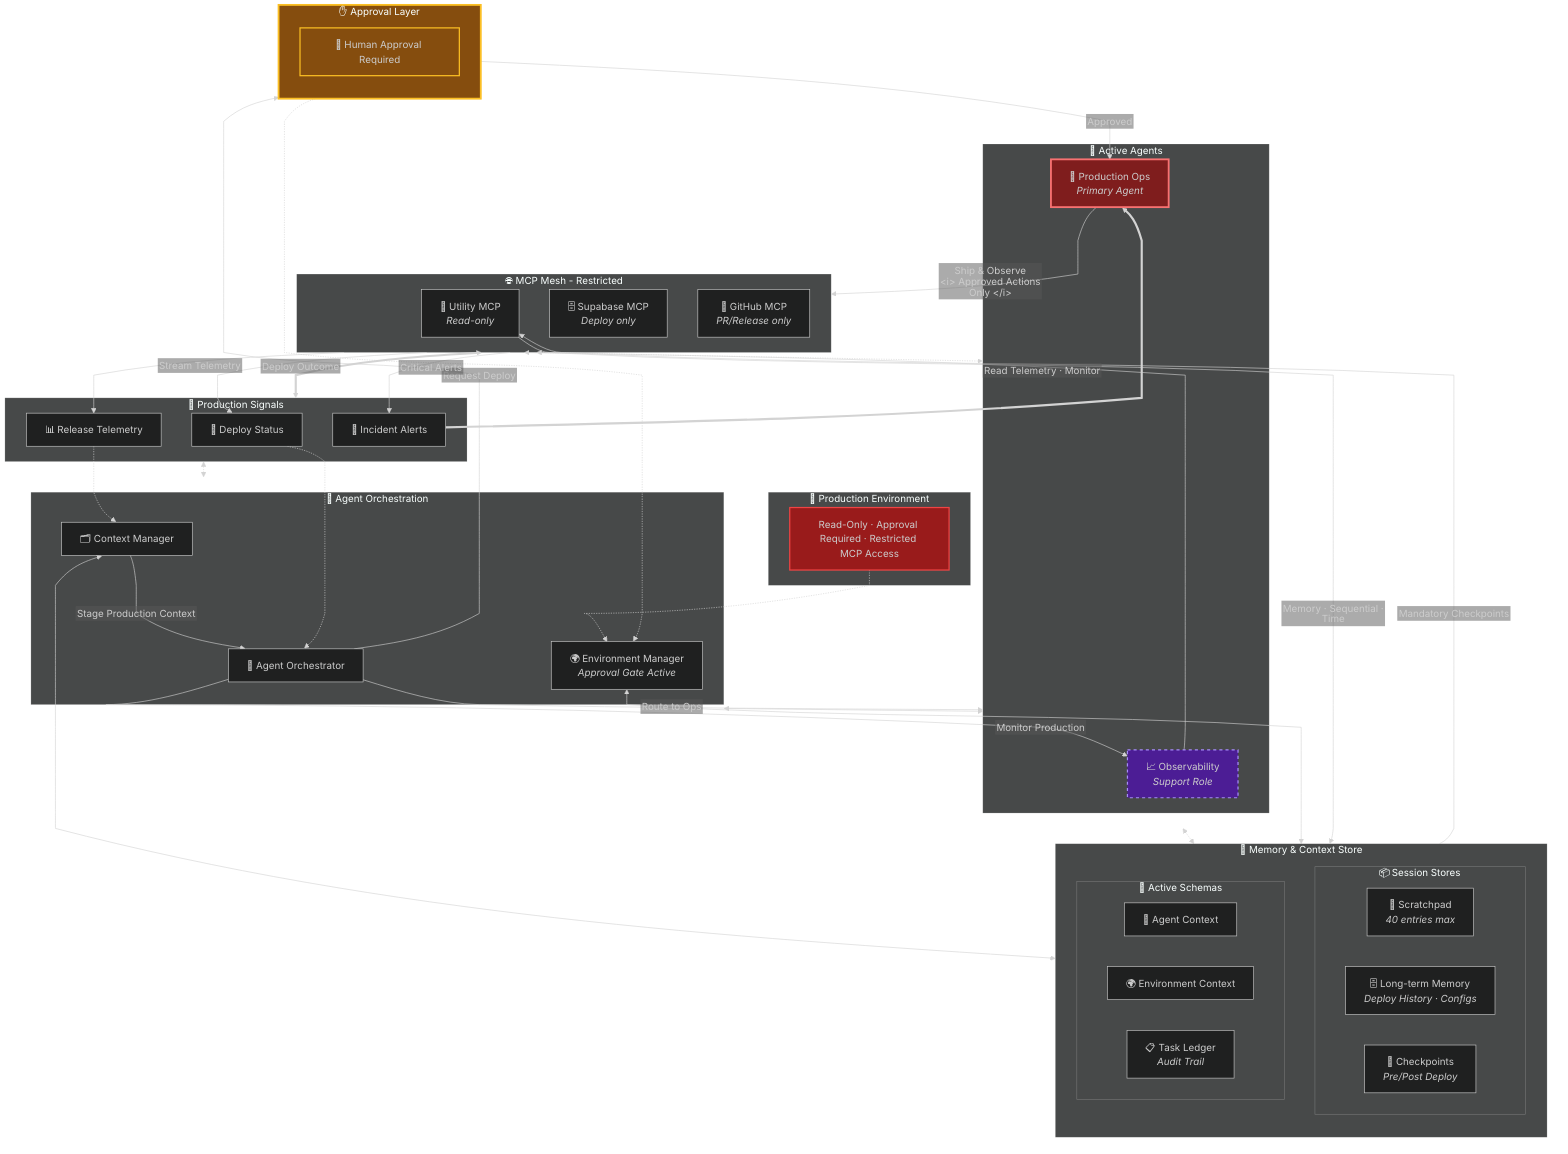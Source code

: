 %%{init: { "theme": "dark", "fontFamily": "Inter", "flowchart": { "htmlLabels": false, "curve": "monotoneX" } }}%%
flowchart TB
    subgraph ENV["🚀 Production Environment"]
        direction TB
        ENV_LABEL["Read-Only · Approval Required · Restricted MCP Access"]
    end

    subgraph ORCH["🧠 Agent Orchestration"]
        direction TB
        AO["🤖 Agent Orchestrator"]
        CM["🗂️ Context Manager"]
        EM["🌍 Environment Manager<br/><i>Approval Gate Active</i>"]
    end

    subgraph AGENTS["👥 Active Agents"]
        direction LR
        OPS["🚀 Production Ops<br/><i>Primary Agent</i>"]
        OBS["📈 Observability<br/><i>Support Role</i>"]
    end

    subgraph MEMORY["🧠 Memory & Context Store"]
        direction TB
        subgraph STORES["📦 Session Stores"]
            direction LR
            SCRATCH["📝 Scratchpad<br/><i>40 entries max</i>"]
            LTM["🗄️ Long-term Memory<br/><i>Deploy History · Configs</i>"]
            CHKPT["📸 Checkpoints<br/><i>Pre/Post Deploy</i>"]
        end
        subgraph SCHEMAS["📐 Active Schemas"]
            direction LR
            AGENT_CTX["📄 Agent Context"]
            ENV_CTX["🌍 Environment Context"]
            TASK_LED["📋 Task Ledger<br/><i>Audit Trail</i>"]
        end
    end

    subgraph MCP["🌐 MCP Mesh - Restricted"]
        direction LR
        UT["🧰 Utility MCP<br/><i>Read-only</i>"]
        SUP["🗄️ Supabase MCP<br/><i>Deploy only</i>"]
        GH["📁 GitHub MCP<br/><i>PR/Release only</i>"]
    end

    subgraph SIGNALS["📡 Production Signals"]
        direction TB
        DEPLOY["🎯 Deploy Status"]
        TELEM["📊 Release Telemetry"]
        INCIDENT["🚨 Incident Alerts"]
    end

    subgraph APPROVAL["✋ Approval Layer"]
        direction TB
        HUMAN["👤 Human Approval Required"]
    end

    %% Orchestration Flow
    ENV_LABEL -.-> EM
    CM -- "Stage Production Context" --> AO
    AO -- "Route to Ops" --> AGENTS
    
    %% Agent-specific workflows with approval
    AO -- "Request Deploy" --> APPROVAL
    APPROVAL -- "Approved" --> OPS
    AO -- "Monitor Production" --> OBS

    %% Agent → MCP interactions (restricted)
    OPS -- "Ship & Observe<br/><i>Approved Actions Only</i>" --> MCP
    OBS -- "Read Telemetry · Monitor" --> MCP

    %% MCP → Signals feedback
    MCP -- "Deploy Outcome" --> DEPLOY
    MCP -- "Stream Telemetry" --> TELEM
    MCP -- "Critical Alerts" --> INCIDENT

    %% Signals → Orchestration loop
    DEPLOY -.-> AO
    TELEM -.-> CM
    INCIDENT ==> OPS

    %% Context Management (read-only, audit trail)
    CM <--> MEMORY
    AGENTS <-.-> MEMORY
    EM <--> MEMORY

    %% MCP Utility provides core services (restricted)
    UT -- "Memory · Sequential · Time" --> MEMORY
    MEMORY -- "Mandatory Checkpoints" --> UT

    %% Container-level relationships
    ORCH <--> AGENTS
    AGENTS <.-> MCP
    MCP <==> SIGNALS
    SIGNALS <.-> ORCH
    APPROVAL -.-> EM

    style OPS fill:#7f1d1d,stroke:#f87171,stroke-width:3px
    style OBS fill:#4c1d95,stroke:#a78bfa,stroke-width:2px,stroke-dasharray: 5 5
    style ENV_LABEL fill:#991b1b,stroke:#ef4444,stroke-width:2px
    style APPROVAL fill:#854d0e,stroke:#fbbf24,stroke-width:3px
    style HUMAN fill:#854d0e,stroke:#fbbf24,stroke-width:2px